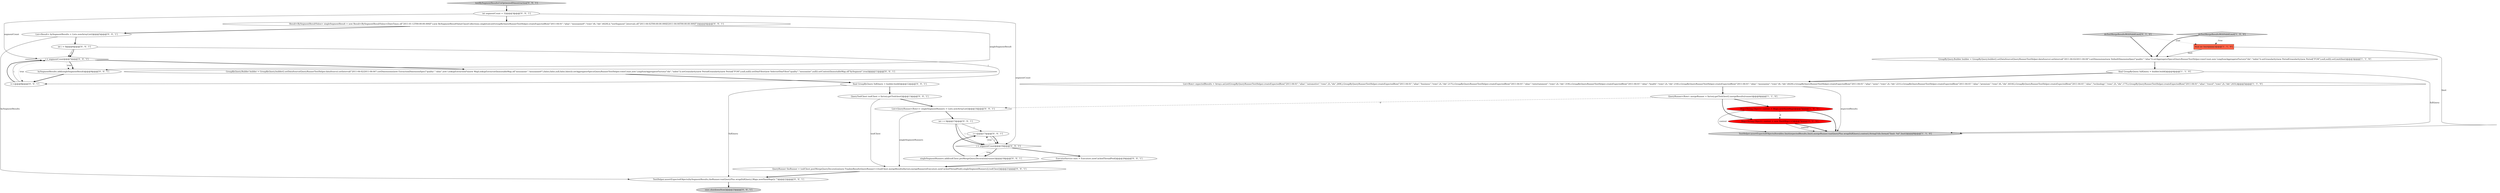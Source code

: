 digraph {
29 [style = filled, label = "List<QueryRunner<Row>> singleSegmentRunners = Lists.newArrayList()@@@14@@@['0', '0', '1']", fillcolor = white, shape = ellipse image = "AAA0AAABBB3BBB"];
22 [style = filled, label = "i < segmentCount@@@7@@@['0', '0', '1']", fillcolor = white, shape = diamond image = "AAA0AAABBB3BBB"];
10 [style = filled, label = "bySegmentResults.add(singleSegmentResult)@@@9@@@['0', '0', '1']", fillcolor = white, shape = ellipse image = "AAA0AAABBB3BBB"];
0 [style = filled, label = "Map<String,Object> context = Maps.newHashMap()@@@7@@@['1', '0', '0']", fillcolor = red, shape = ellipse image = "AAA1AAABBB1BBB"];
18 [style = filled, label = "i++@@@17@@@['0', '0', '1']", fillcolor = white, shape = ellipse image = "AAA0AAABBB3BBB"];
15 [style = filled, label = "singleSegmentRunners.add(toolChest.preMergeQueryDecoration(runner))@@@18@@@['0', '0', '1']", fillcolor = white, shape = ellipse image = "AAA0AAABBB3BBB"];
23 [style = filled, label = "int i = 0@@@6@@@['0', '0', '1']", fillcolor = white, shape = ellipse image = "AAA0AAABBB3BBB"];
28 [style = filled, label = "ExecutorService exec = Executors.newCachedThreadPool()@@@20@@@['0', '0', '1']", fillcolor = white, shape = ellipse image = "AAA0AAABBB3BBB"];
3 [style = filled, label = "final int limit@@@2@@@['1', '1', '0']", fillcolor = tomato, shape = box image = "AAA0AAABBB1BBB"];
21 [style = filled, label = "QueryToolChest toolChest = factory.getToolchest()@@@13@@@['0', '0', '1']", fillcolor = white, shape = ellipse image = "AAA0AAABBB3BBB"];
27 [style = filled, label = "i < segmentCount@@@16@@@['0', '0', '1']", fillcolor = white, shape = diamond image = "AAA0AAABBB3BBB"];
11 [style = filled, label = "QueryRunner theRunner = toolChest.postMergeQueryDecoration(new FinalizeResultsQueryRunner<>(toolChest.mergeResults(factory.mergeRunners(Executors.newCachedThreadPool(),singleSegmentRunners)),toolChest))@@@21@@@['0', '0', '1']", fillcolor = white, shape = ellipse image = "AAA0AAABBB3BBB"];
6 [style = filled, label = "QueryRunner<Row> mergeRunner = factory.getToolchest().mergeResults(runner)@@@6@@@['1', '1', '0']", fillcolor = white, shape = ellipse image = "AAA0AAABBB1BBB"];
8 [style = filled, label = "doTestMergeResultsWithValidLimit['0', '1', '0']", fillcolor = lightgray, shape = diamond image = "AAA0AAABBB2BBB"];
4 [style = filled, label = "GroupByQuery.Builder builder = GroupByQuery.builder().setDataSource(QueryRunnerTestHelper.dataSource).setInterval(\"2011-04-02/2011-04-04\").setDimensions(new DefaultDimensionSpec(\"quality\",\"alias\")).setAggregatorSpecs(QueryRunnerTestHelper.rowsCount,new LongSumAggregatorFactory(\"idx\",\"index\")).setGranularity(new PeriodGranularity(new Period(\"P1M\"),null,null)).setLimit(limit)@@@3@@@['1', '1', '0']", fillcolor = white, shape = ellipse image = "AAA0AAABBB1BBB"];
26 [style = filled, label = "final GroupByQuery fullQuery = builder.build()@@@12@@@['0', '0', '1']", fillcolor = white, shape = ellipse image = "AAA0AAABBB3BBB"];
2 [style = filled, label = "final GroupByQuery fullQuery = builder.build()@@@4@@@['1', '1', '0']", fillcolor = white, shape = ellipse image = "AAA0AAABBB1BBB"];
16 [style = filled, label = "GroupByQuery.Builder builder = GroupByQuery.builder().setDataSource(QueryRunnerTestHelper.dataSource).setInterval(\"2011-04-02/2011-04-04\").setDimensions(new ExtractionDimensionSpec(\"quality\",\"alias\",new LookupExtractionFn(new MapLookupExtractor(ImmutableMap.of(\"mezzanine\",\"mezzanine0\"),false),false,null,false,false))).setAggregatorSpecs(QueryRunnerTestHelper.rowsCount,new LongSumAggregatorFactory(\"idx\",\"index\")).setGranularity(new PeriodGranularity(new Period(\"P1M\"),null,null)).setDimFilter(new SelectorDimFilter(\"quality\",\"mezzanine\",null)).setContext(ImmutableMap.of(\"bySegment\",true))@@@11@@@['0', '0', '1']", fillcolor = white, shape = ellipse image = "AAA0AAABBB3BBB"];
14 [style = filled, label = "List<Result> bySegmentResults = Lists.newArrayList()@@@5@@@['0', '0', '1']", fillcolor = white, shape = ellipse image = "AAA0AAABBB3BBB"];
7 [style = filled, label = "doTestMergeResultsWithValidLimit['1', '0', '0']", fillcolor = lightgray, shape = diamond image = "AAA0AAABBB1BBB"];
9 [style = filled, label = "Map<String,Object> context = new HashMap<>()@@@7@@@['0', '1', '0']", fillcolor = red, shape = ellipse image = "AAA1AAABBB2BBB"];
24 [style = filled, label = "int i = 0@@@15@@@['0', '0', '1']", fillcolor = white, shape = ellipse image = "AAA0AAABBB3BBB"];
19 [style = filled, label = "int segmentCount = 32@@@3@@@['0', '0', '1']", fillcolor = white, shape = ellipse image = "AAA0AAABBB3BBB"];
13 [style = filled, label = "Result<BySegmentResultValue> singleSegmentResult = new Result<BySegmentResultValue>(DateTimes.of(\"2011-01-12T00:00:00.000Z\"),new BySegmentResultValueClass(Collections.singletonList(GroupByQueryRunnerTestHelper.createExpectedRow(\"2011-04-01\",\"alias\",\"mezzanine0\",\"rows\",6L,\"idx\",4420L)),\"testSegment\",Intervals.of(\"2011-04-02T00:00:00.000Z/2011-04-04T00:00:00.000Z\")))@@@4@@@['0', '0', '1']", fillcolor = white, shape = ellipse image = "AAA0AAABBB3BBB"];
25 [style = filled, label = "testBySegmentResultsUnOptimizedDimextraction['0', '0', '1']", fillcolor = lightgray, shape = diamond image = "AAA0AAABBB3BBB"];
5 [style = filled, label = "TestHelper.assertExpectedObjects(Iterables.limit(expectedResults,limit),mergeRunner.run(QueryPlus.wrap(fullQuery),context),StringUtils.format(\"limit: %d\",limit))@@@8@@@['1', '1', '0']", fillcolor = lightgray, shape = ellipse image = "AAA0AAABBB1BBB"];
20 [style = filled, label = "TestHelper.assertExpectedObjects(bySegmentResults,theRunner.run(QueryPlus.wrap(fullQuery),Maps.newHashMap()),\"\")@@@22@@@['0', '0', '1']", fillcolor = white, shape = ellipse image = "AAA0AAABBB3BBB"];
17 [style = filled, label = "i++@@@8@@@['0', '0', '1']", fillcolor = white, shape = ellipse image = "AAA0AAABBB3BBB"];
1 [style = filled, label = "List<Row> expectedResults = Arrays.asList(GroupByQueryRunnerTestHelper.createExpectedRow(\"2011-04-01\",\"alias\",\"automotive\",\"rows\",2L,\"idx\",269L),GroupByQueryRunnerTestHelper.createExpectedRow(\"2011-04-01\",\"alias\",\"business\",\"rows\",2L,\"idx\",217L),GroupByQueryRunnerTestHelper.createExpectedRow(\"2011-04-01\",\"alias\",\"entertainment\",\"rows\",2L,\"idx\",319L),GroupByQueryRunnerTestHelper.createExpectedRow(\"2011-04-01\",\"alias\",\"health\",\"rows\",2L,\"idx\",216L),GroupByQueryRunnerTestHelper.createExpectedRow(\"2011-04-01\",\"alias\",\"mezzanine\",\"rows\",6L,\"idx\",4420L),GroupByQueryRunnerTestHelper.createExpectedRow(\"2011-04-01\",\"alias\",\"news\",\"rows\",2L,\"idx\",221L),GroupByQueryRunnerTestHelper.createExpectedRow(\"2011-04-01\",\"alias\",\"premium\",\"rows\",6L,\"idx\",4416L),GroupByQueryRunnerTestHelper.createExpectedRow(\"2011-04-01\",\"alias\",\"technology\",\"rows\",2L,\"idx\",177L),GroupByQueryRunnerTestHelper.createExpectedRow(\"2011-04-01\",\"alias\",\"travel\",\"rows\",2L,\"idx\",243L))@@@5@@@['1', '1', '0']", fillcolor = white, shape = ellipse image = "AAA0AAABBB1BBB"];
12 [style = filled, label = "exec.shutdownNow()@@@23@@@['0', '0', '1']", fillcolor = lightgray, shape = ellipse image = "AAA0AAABBB3BBB"];
11->20 [style = bold, label=""];
26->20 [style = solid, label="fullQuery"];
22->10 [style = dotted, label="true"];
24->27 [style = solid, label="i"];
0->5 [style = solid, label="context"];
19->22 [style = solid, label="segmentCount"];
22->16 [style = bold, label=""];
2->1 [style = bold, label=""];
9->5 [style = solid, label="context"];
27->28 [style = bold, label=""];
28->11 [style = bold, label=""];
19->27 [style = solid, label="segmentCount"];
16->26 [style = bold, label=""];
23->17 [style = solid, label="i"];
24->18 [style = solid, label="i"];
14->20 [style = solid, label="bySegmentResults"];
23->22 [style = solid, label="i"];
10->17 [style = bold, label=""];
18->27 [style = solid, label="i"];
6->0 [style = bold, label=""];
4->2 [style = bold, label=""];
7->4 [style = bold, label=""];
27->15 [style = dotted, label="true"];
17->22 [style = bold, label=""];
29->11 [style = solid, label="singleSegmentRunners"];
15->18 [style = bold, label=""];
27->15 [style = bold, label=""];
8->3 [style = dotted, label="true"];
26->21 [style = bold, label=""];
21->11 [style = solid, label="toolChest"];
17->22 [style = solid, label="i"];
2->5 [style = solid, label="fullQuery"];
3->5 [style = solid, label="limit"];
1->6 [style = bold, label=""];
1->5 [style = solid, label="expectedResults"];
23->22 [style = bold, label=""];
21->29 [style = bold, label=""];
19->13 [style = bold, label=""];
14->23 [style = bold, label=""];
6->29 [style = dashed, label="0"];
18->27 [style = bold, label=""];
7->3 [style = dotted, label="true"];
3->4 [style = solid, label="limit"];
20->12 [style = bold, label=""];
25->19 [style = bold, label=""];
22->10 [style = bold, label=""];
9->5 [style = bold, label=""];
22->17 [style = dotted, label="true"];
8->4 [style = bold, label=""];
0->9 [style = dashed, label="0"];
6->9 [style = bold, label=""];
29->24 [style = bold, label=""];
27->18 [style = dotted, label="true"];
13->10 [style = solid, label="singleSegmentResult"];
13->14 [style = bold, label=""];
24->27 [style = bold, label=""];
0->5 [style = bold, label=""];
}
